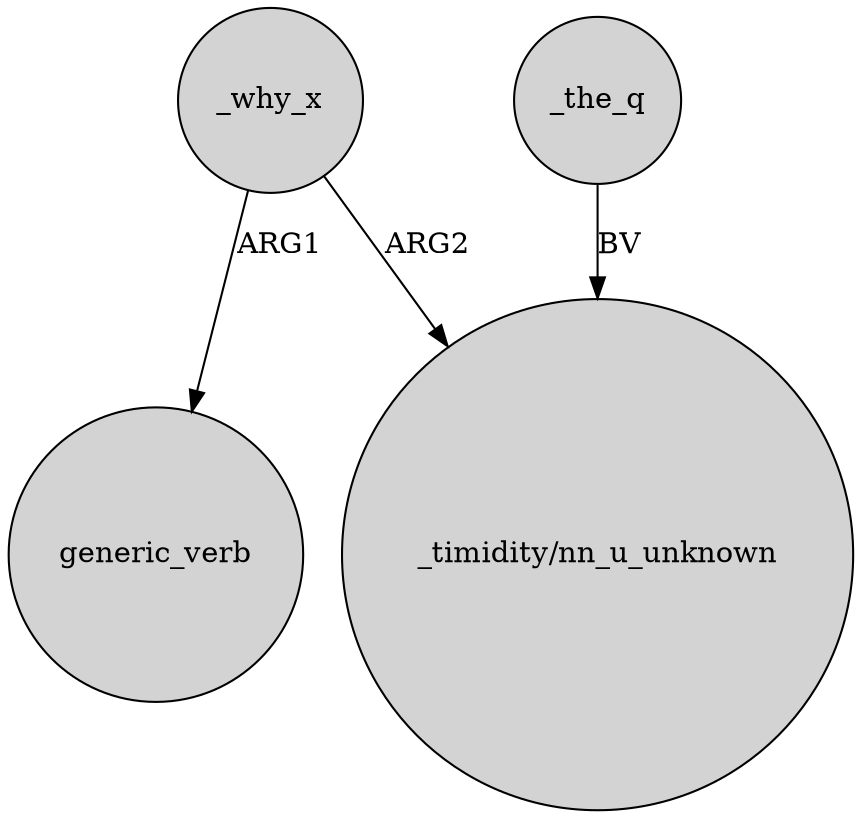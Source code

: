 digraph {
	node [shape=circle style=filled]
	_why_x -> "_timidity/nn_u_unknown" [label=ARG2]
	_why_x -> generic_verb [label=ARG1]
	_the_q -> "_timidity/nn_u_unknown" [label=BV]
}
